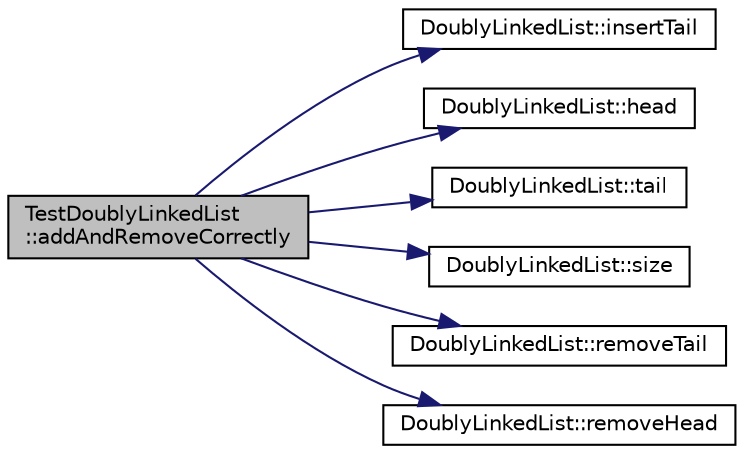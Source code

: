 digraph "TestDoublyLinkedList::addAndRemoveCorrectly"
{
  edge [fontname="Helvetica",fontsize="10",labelfontname="Helvetica",labelfontsize="10"];
  node [fontname="Helvetica",fontsize="10",shape=record];
  rankdir="LR";
  Node0 [label="TestDoublyLinkedList\l::addAndRemoveCorrectly",height=0.2,width=0.4,color="black", fillcolor="grey75", style="filled", fontcolor="black"];
  Node0 -> Node1 [color="midnightblue",fontsize="10",style="solid",fontname="Helvetica"];
  Node1 [label="DoublyLinkedList::insertTail",height=0.2,width=0.4,color="black", fillcolor="white", style="filled",URL="$da/dfa/class_doubly_linked_list.html#a08820eece8a930239f434a7dea802599"];
  Node0 -> Node2 [color="midnightblue",fontsize="10",style="solid",fontname="Helvetica"];
  Node2 [label="DoublyLinkedList::head",height=0.2,width=0.4,color="black", fillcolor="white", style="filled",URL="$da/dfa/class_doubly_linked_list.html#adf48b22bf2fce388ef37fa692733c3ca"];
  Node0 -> Node3 [color="midnightblue",fontsize="10",style="solid",fontname="Helvetica"];
  Node3 [label="DoublyLinkedList::tail",height=0.2,width=0.4,color="black", fillcolor="white", style="filled",URL="$da/dfa/class_doubly_linked_list.html#affa9f7b6025f9ec84e46a5946229cc19"];
  Node0 -> Node4 [color="midnightblue",fontsize="10",style="solid",fontname="Helvetica"];
  Node4 [label="DoublyLinkedList::size",height=0.2,width=0.4,color="black", fillcolor="white", style="filled",URL="$da/dfa/class_doubly_linked_list.html#a6071aef95e9615ce1672e760173ebc71"];
  Node0 -> Node5 [color="midnightblue",fontsize="10",style="solid",fontname="Helvetica"];
  Node5 [label="DoublyLinkedList::removeTail",height=0.2,width=0.4,color="black", fillcolor="white", style="filled",URL="$da/dfa/class_doubly_linked_list.html#a49461b435f972fe2832ab5ec374661c1"];
  Node0 -> Node6 [color="midnightblue",fontsize="10",style="solid",fontname="Helvetica"];
  Node6 [label="DoublyLinkedList::removeHead",height=0.2,width=0.4,color="black", fillcolor="white", style="filled",URL="$da/dfa/class_doubly_linked_list.html#a2564bb946727d468f74ca80ec0319f19"];
}
